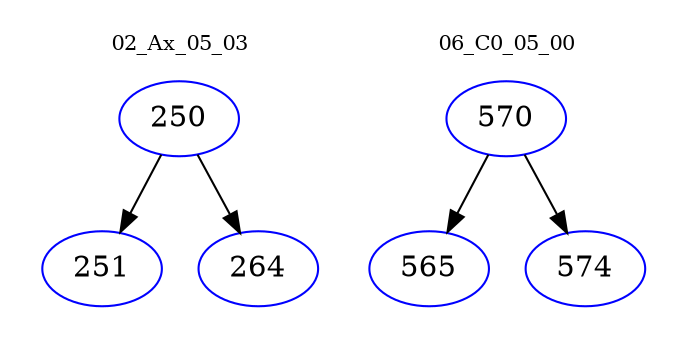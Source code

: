 digraph{
subgraph cluster_0 {
color = white
label = "02_Ax_05_03";
fontsize=10;
T0_250 [label="250", color="blue"]
T0_250 -> T0_251 [color="black"]
T0_251 [label="251", color="blue"]
T0_250 -> T0_264 [color="black"]
T0_264 [label="264", color="blue"]
}
subgraph cluster_1 {
color = white
label = "06_C0_05_00";
fontsize=10;
T1_570 [label="570", color="blue"]
T1_570 -> T1_565 [color="black"]
T1_565 [label="565", color="blue"]
T1_570 -> T1_574 [color="black"]
T1_574 [label="574", color="blue"]
}
}
